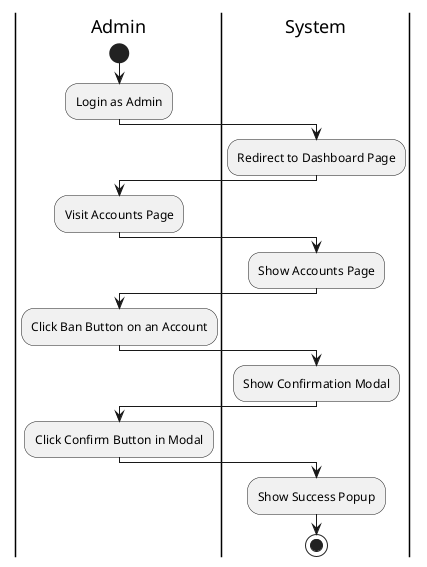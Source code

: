 @startuml Ban User
|Admin|
start
:Login as Admin;
|System|
:Redirect to Dashboard Page;
|Admin|
:Visit Accounts Page;
|System|
:Show Accounts Page;
|Admin|
:Click Ban Button on an Account;
|System|
:Show Confirmation Modal;
|Admin|
:Click Confirm Button in Modal;
|System|
:Show Success Popup;
stop
@enduml
